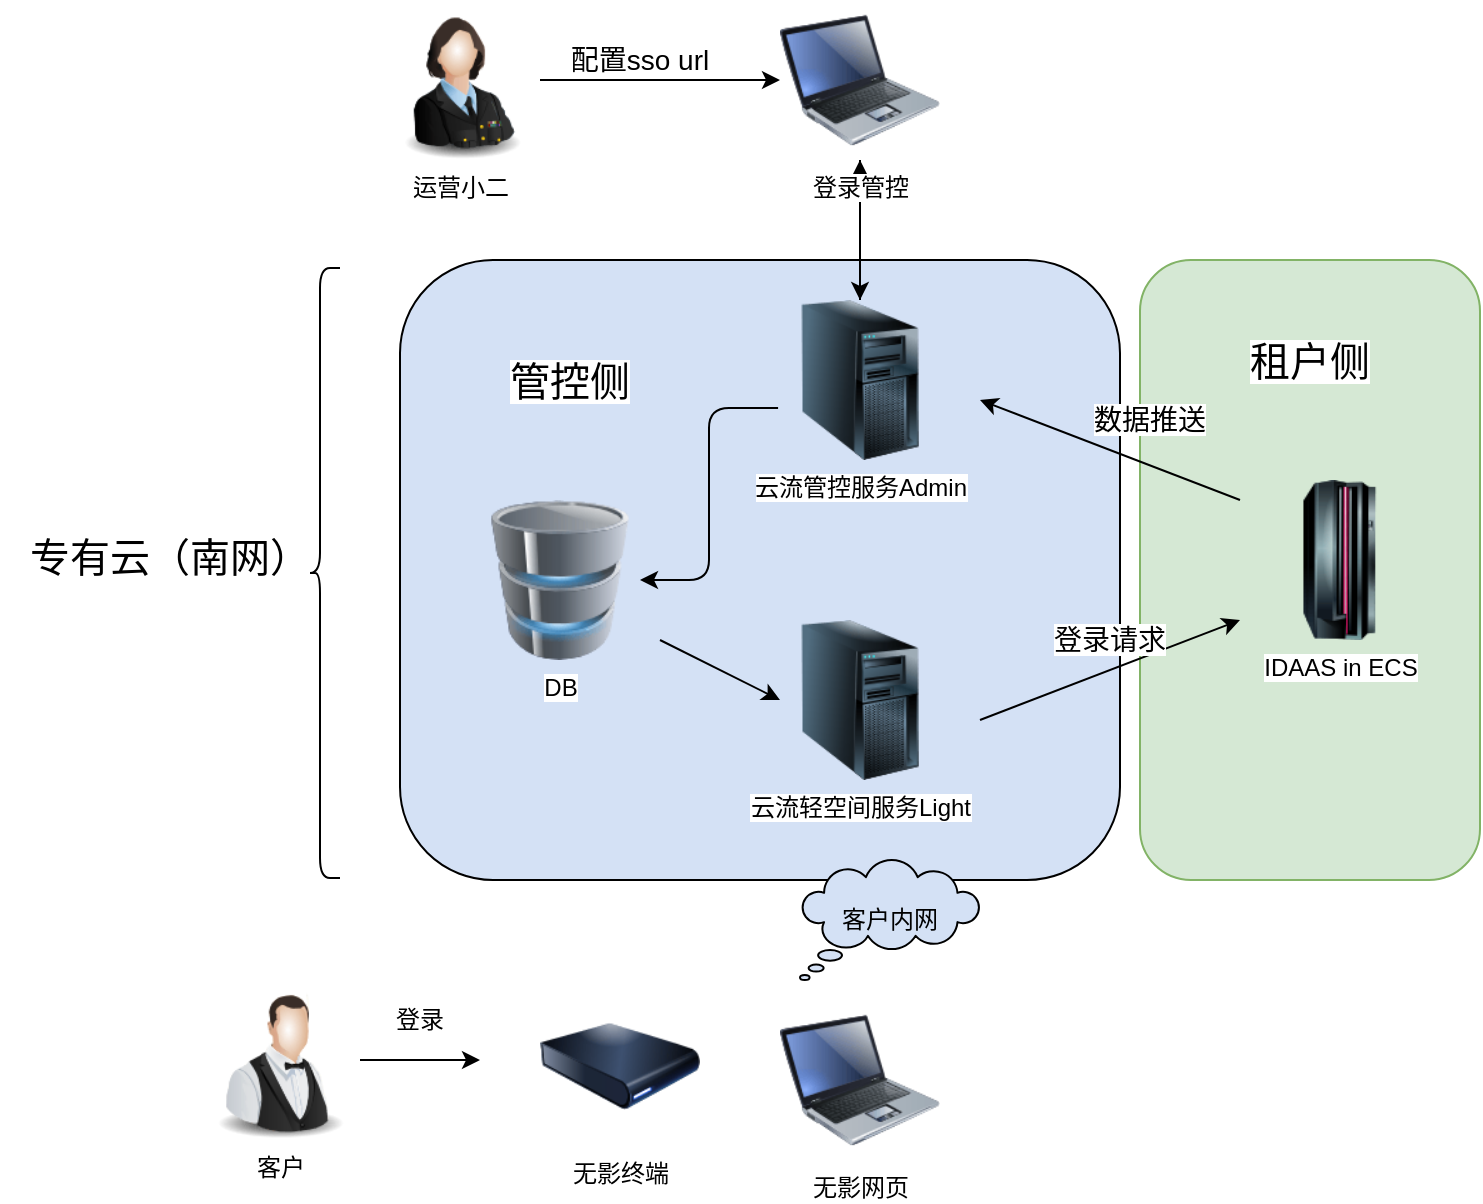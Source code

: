 <mxfile version="14.9.3" type="github">
  <diagram id="EecFl8-iLUVndyqrboEX" name="Page-1">
    <mxGraphModel dx="2092" dy="841" grid="1" gridSize="10" guides="1" tooltips="1" connect="1" arrows="1" fold="1" page="1" pageScale="1" pageWidth="827" pageHeight="1169" math="0" shadow="0">
      <root>
        <mxCell id="0" />
        <mxCell id="1" parent="0" />
        <mxCell id="zIK37jYaN7AjfvIw7IpD-9" value="" style="rounded=1;whiteSpace=wrap;html=1;fillColor=#d5e8d4;strokeColor=#82b366;" vertex="1" parent="1">
          <mxGeometry x="350" y="210" width="170" height="310" as="geometry" />
        </mxCell>
        <mxCell id="zIK37jYaN7AjfvIw7IpD-8" value="" style="rounded=1;whiteSpace=wrap;html=1;fillColor=#D4E1F5;" vertex="1" parent="1">
          <mxGeometry x="-20" y="210" width="360" height="310" as="geometry" />
        </mxCell>
        <mxCell id="zIK37jYaN7AjfvIw7IpD-39" value="" style="edgeStyle=orthogonalEdgeStyle;rounded=0;orthogonalLoop=1;jettySize=auto;html=1;" edge="1" parent="1" source="zIK37jYaN7AjfvIw7IpD-1" target="zIK37jYaN7AjfvIw7IpD-38">
          <mxGeometry relative="1" as="geometry" />
        </mxCell>
        <mxCell id="zIK37jYaN7AjfvIw7IpD-1" value="云流管控服务Admin" style="image;html=1;image=img/lib/clip_art/computers/Server_Tower_128x128.png" vertex="1" parent="1">
          <mxGeometry x="170" y="230" width="80" height="80" as="geometry" />
        </mxCell>
        <mxCell id="zIK37jYaN7AjfvIw7IpD-2" value="云流轻空间服务Light" style="image;html=1;image=img/lib/clip_art/computers/Server_Tower_128x128.png" vertex="1" parent="1">
          <mxGeometry x="170" y="390" width="80" height="80" as="geometry" />
        </mxCell>
        <mxCell id="zIK37jYaN7AjfvIw7IpD-4" value="DB" style="image;html=1;image=img/lib/clip_art/computers/Database_128x128.png" vertex="1" parent="1">
          <mxGeometry x="20" y="330" width="80" height="80" as="geometry" />
        </mxCell>
        <mxCell id="zIK37jYaN7AjfvIw7IpD-5" value="IDAAS in ECS" style="image;html=1;image=img/lib/clip_art/computers/Mainframe_128x128.png" vertex="1" parent="1">
          <mxGeometry x="410" y="320" width="80" height="80" as="geometry" />
        </mxCell>
        <mxCell id="zIK37jYaN7AjfvIw7IpD-7" value="" style="shape=curlyBracket;whiteSpace=wrap;html=1;rounded=1;" vertex="1" parent="1">
          <mxGeometry x="-70" y="214" width="20" height="305" as="geometry" />
        </mxCell>
        <mxCell id="zIK37jYaN7AjfvIw7IpD-10" value="&lt;font style=&quot;font-size: 20px ; background-color: rgb(255 , 255 , 255)&quot;&gt;专有云（南网）&lt;/font&gt;" style="text;html=1;strokeColor=none;fillColor=none;align=center;verticalAlign=middle;whiteSpace=wrap;rounded=0;" vertex="1" parent="1">
          <mxGeometry x="-220" y="337.5" width="170" height="40" as="geometry" />
        </mxCell>
        <mxCell id="zIK37jYaN7AjfvIw7IpD-12" value="&lt;font style=&quot;font-size: 20px ; background-color: rgb(255 , 255 , 255)&quot;&gt;管控侧&lt;/font&gt;" style="text;html=1;strokeColor=none;fillColor=none;align=center;verticalAlign=middle;whiteSpace=wrap;rounded=0;" vertex="1" parent="1">
          <mxGeometry x="-20" y="250" width="170" height="40" as="geometry" />
        </mxCell>
        <mxCell id="zIK37jYaN7AjfvIw7IpD-13" value="&lt;span style=&quot;font-size: 20px ; background-color: rgb(255 , 255 , 255)&quot;&gt;租户侧&lt;/span&gt;" style="text;html=1;strokeColor=none;fillColor=none;align=center;verticalAlign=middle;whiteSpace=wrap;rounded=0;" vertex="1" parent="1">
          <mxGeometry x="350" y="240" width="170" height="40" as="geometry" />
        </mxCell>
        <mxCell id="zIK37jYaN7AjfvIw7IpD-17" value="" style="edgeStyle=elbowEdgeStyle;elbow=horizontal;endArrow=classic;html=1;exitX=-0.012;exitY=0.675;exitDx=0;exitDy=0;exitPerimeter=0;entryX=1;entryY=0.5;entryDx=0;entryDy=0;" edge="1" parent="1" source="zIK37jYaN7AjfvIw7IpD-1" target="zIK37jYaN7AjfvIw7IpD-4">
          <mxGeometry width="50" height="50" relative="1" as="geometry">
            <mxPoint x="110" y="310" as="sourcePoint" />
            <mxPoint x="160" y="260" as="targetPoint" />
          </mxGeometry>
        </mxCell>
        <mxCell id="zIK37jYaN7AjfvIw7IpD-20" value="" style="endArrow=classic;html=1;entryX=0;entryY=0.5;entryDx=0;entryDy=0;" edge="1" parent="1" target="zIK37jYaN7AjfvIw7IpD-2">
          <mxGeometry width="50" height="50" relative="1" as="geometry">
            <mxPoint x="110" y="400" as="sourcePoint" />
            <mxPoint x="110" y="430" as="targetPoint" />
          </mxGeometry>
        </mxCell>
        <mxCell id="zIK37jYaN7AjfvIw7IpD-21" value="" style="endArrow=classic;html=1;" edge="1" parent="1">
          <mxGeometry width="50" height="50" relative="1" as="geometry">
            <mxPoint x="270" y="440" as="sourcePoint" />
            <mxPoint x="400" y="390" as="targetPoint" />
          </mxGeometry>
        </mxCell>
        <mxCell id="zIK37jYaN7AjfvIw7IpD-24" value="" style="endArrow=classic;html=1;" edge="1" parent="1">
          <mxGeometry width="50" height="50" relative="1" as="geometry">
            <mxPoint x="400" y="330" as="sourcePoint" />
            <mxPoint x="270" y="280" as="targetPoint" />
          </mxGeometry>
        </mxCell>
        <mxCell id="zIK37jYaN7AjfvIw7IpD-25" value="&lt;font style=&quot;background-color: rgb(255 , 255 , 255) ; font-size: 14px&quot;&gt;数据推送&lt;/font&gt;" style="text;html=1;strokeColor=none;fillColor=none;align=center;verticalAlign=middle;whiteSpace=wrap;rounded=0;" vertex="1" parent="1">
          <mxGeometry x="270" y="270" width="170" height="40" as="geometry" />
        </mxCell>
        <mxCell id="zIK37jYaN7AjfvIw7IpD-26" value="&lt;span style=&quot;font-size: 14px ; background-color: rgb(255 , 255 , 255)&quot;&gt;登录请求&lt;/span&gt;" style="text;html=1;strokeColor=none;fillColor=none;align=center;verticalAlign=middle;whiteSpace=wrap;rounded=0;" vertex="1" parent="1">
          <mxGeometry x="250" y="380" width="170" height="40" as="geometry" />
        </mxCell>
        <mxCell id="zIK37jYaN7AjfvIw7IpD-28" value="无影终端" style="image;html=1;image=img/lib/clip_art/computers/Harddrive_128x128.png;fillColor=#D4E1F5;" vertex="1" parent="1">
          <mxGeometry x="50" y="573" width="80" height="80" as="geometry" />
        </mxCell>
        <mxCell id="zIK37jYaN7AjfvIw7IpD-29" value="无影网页" style="image;html=1;image=img/lib/clip_art/computers/Laptop_128x128.png;fillColor=#D4E1F5;" vertex="1" parent="1">
          <mxGeometry x="170" y="580" width="80" height="80" as="geometry" />
        </mxCell>
        <mxCell id="zIK37jYaN7AjfvIw7IpD-32" value="客户内网" style="whiteSpace=wrap;html=1;shape=mxgraph.basic.cloud_callout;fillColor=#D4E1F5;" vertex="1" parent="1">
          <mxGeometry x="180" y="510" width="90" height="60" as="geometry" />
        </mxCell>
        <mxCell id="zIK37jYaN7AjfvIw7IpD-34" value="" style="edgeStyle=orthogonalEdgeStyle;rounded=0;orthogonalLoop=1;jettySize=auto;html=1;" edge="1" parent="1" source="zIK37jYaN7AjfvIw7IpD-33">
          <mxGeometry relative="1" as="geometry">
            <mxPoint x="20" y="610" as="targetPoint" />
          </mxGeometry>
        </mxCell>
        <mxCell id="zIK37jYaN7AjfvIw7IpD-33" value="客户" style="image;html=1;image=img/lib/clip_art/people/Waiter_128x128.png;fillColor=#D4E1F5;" vertex="1" parent="1">
          <mxGeometry x="-120" y="570" width="80" height="80" as="geometry" />
        </mxCell>
        <mxCell id="zIK37jYaN7AjfvIw7IpD-37" value="登录" style="text;html=1;strokeColor=none;fillColor=none;align=center;verticalAlign=middle;whiteSpace=wrap;rounded=0;" vertex="1" parent="1">
          <mxGeometry x="-30" y="580" width="40" height="20" as="geometry" />
        </mxCell>
        <mxCell id="zIK37jYaN7AjfvIw7IpD-42" value="" style="edgeStyle=orthogonalEdgeStyle;rounded=0;orthogonalLoop=1;jettySize=auto;html=1;" edge="1" parent="1" source="zIK37jYaN7AjfvIw7IpD-38" target="zIK37jYaN7AjfvIw7IpD-1">
          <mxGeometry relative="1" as="geometry" />
        </mxCell>
        <mxCell id="zIK37jYaN7AjfvIw7IpD-38" value="登录管控" style="image;html=1;image=img/lib/clip_art/computers/Laptop_128x128.png;fillColor=#D4E1F5;" vertex="1" parent="1">
          <mxGeometry x="170" y="80" width="80" height="80" as="geometry" />
        </mxCell>
        <mxCell id="zIK37jYaN7AjfvIw7IpD-41" value="" style="edgeStyle=orthogonalEdgeStyle;rounded=0;orthogonalLoop=1;jettySize=auto;html=1;" edge="1" parent="1" source="zIK37jYaN7AjfvIw7IpD-40" target="zIK37jYaN7AjfvIw7IpD-38">
          <mxGeometry relative="1" as="geometry" />
        </mxCell>
        <mxCell id="zIK37jYaN7AjfvIw7IpD-40" value="运营小二" style="image;html=1;image=img/lib/clip_art/people/Military_Officer_Woman_128x128.png;fillColor=#D4E1F5;" vertex="1" parent="1">
          <mxGeometry x="-30" y="80" width="80" height="80" as="geometry" />
        </mxCell>
        <mxCell id="zIK37jYaN7AjfvIw7IpD-43" value="&lt;font style=&quot;font-size: 14px&quot;&gt;配置sso url&lt;/font&gt;" style="text;html=1;strokeColor=none;fillColor=none;align=center;verticalAlign=middle;whiteSpace=wrap;rounded=0;" vertex="1" parent="1">
          <mxGeometry x="60" y="100" width="80" height="20" as="geometry" />
        </mxCell>
      </root>
    </mxGraphModel>
  </diagram>
</mxfile>
